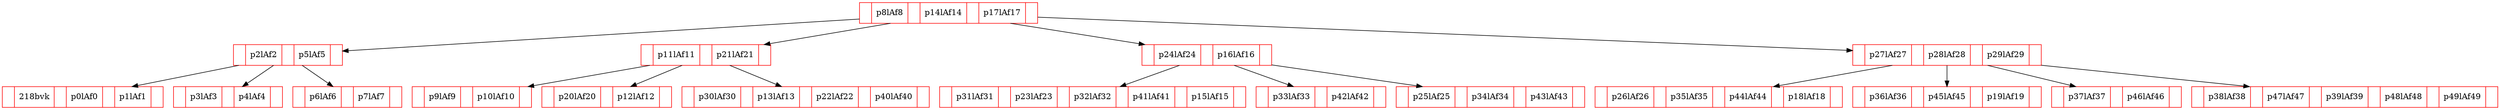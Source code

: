 digraph G {
  
node[shape=record,color="red"]; 

		//Arbol B 

R83p1lAf1[label="|218bvk||p0lAf0||p1lAf1|"];
R83p4lAf4[label="|p3lAf3||p4lAf4|"];
R83p7lAf7[label="|p6lAf6||p7lAf7|"];
R82p5lAf5[label="|p2lAf2||p5lAf5|"];
R83p10lAf10[label="|p9lAf9||p10lAf10|"];
R83p12lAf12[label="|p20lAf20||p12lAf12|"];
R83p40lAf40[label="|p30lAf30||p13lAf13||p22lAf22||p40lAf40|"];
R82p21lAf21[label="|p11lAf11||p21lAf21|"];
R83p15lAf15[label="|p31lAf31||p23lAf23||p32lAf32||p41lAf41||p15lAf15|"];
R83p42lAf42[label="|p33lAf33||p42lAf42|"];
R83p43lAf43[label="|p25lAf25||p34lAf34||p43lAf43|"];
R82p16lAf16[label="|p24lAf24||p16lAf16|"];
R83p18lAf18[label="|p26lAf26||p35lAf35||p44lAf44||p18lAf18|"];
R83p19lAf19[label="|p36lAf36||p45lAf45||p19lAf19|"];
R83p46lAf46[label="|p37lAf37||p46lAf46|"];
R83p49lAf49[label="|p38lAf38||p47lAf47||p39lAf39||p48lAf48||p49lAf49|"];
R82p29lAf29[label="|p27lAf27||p28lAf28||p29lAf29|"];
R81p17lAf17[label="|p8lAf8||p14lAf14||p17lAf17|"];
R82p5lAf5->R83p1lAf1;
R82p5lAf5->R83p4lAf4;
R82p5lAf5->R83p7lAf7;
R82p21lAf21->R83p10lAf10;
R82p21lAf21->R83p12lAf12;
R82p21lAf21->R83p40lAf40;
R82p16lAf16->R83p15lAf15;
R82p16lAf16->R83p42lAf42;
R82p16lAf16->R83p43lAf43;
R82p29lAf29->R83p18lAf18;
R82p29lAf29->R83p19lAf19;
R82p29lAf29->R83p46lAf46;
R82p29lAf29->R83p49lAf49;
R81p17lAf17->R82p5lAf5;
R81p17lAf17->R82p21lAf21;
R81p17lAf17->R82p16lAf16;
R81p17lAf17->R82p29lAf29;



}
